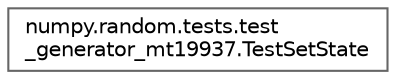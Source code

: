digraph "Graphical Class Hierarchy"
{
 // LATEX_PDF_SIZE
  bgcolor="transparent";
  edge [fontname=Helvetica,fontsize=10,labelfontname=Helvetica,labelfontsize=10];
  node [fontname=Helvetica,fontsize=10,shape=box,height=0.2,width=0.4];
  rankdir="LR";
  Node0 [id="Node000000",label="numpy.random.tests.test\l_generator_mt19937.TestSetState",height=0.2,width=0.4,color="grey40", fillcolor="white", style="filled",URL="$de/d26/classnumpy_1_1random_1_1tests_1_1test__generator__mt19937_1_1TestSetState.html",tooltip=" "];
}
